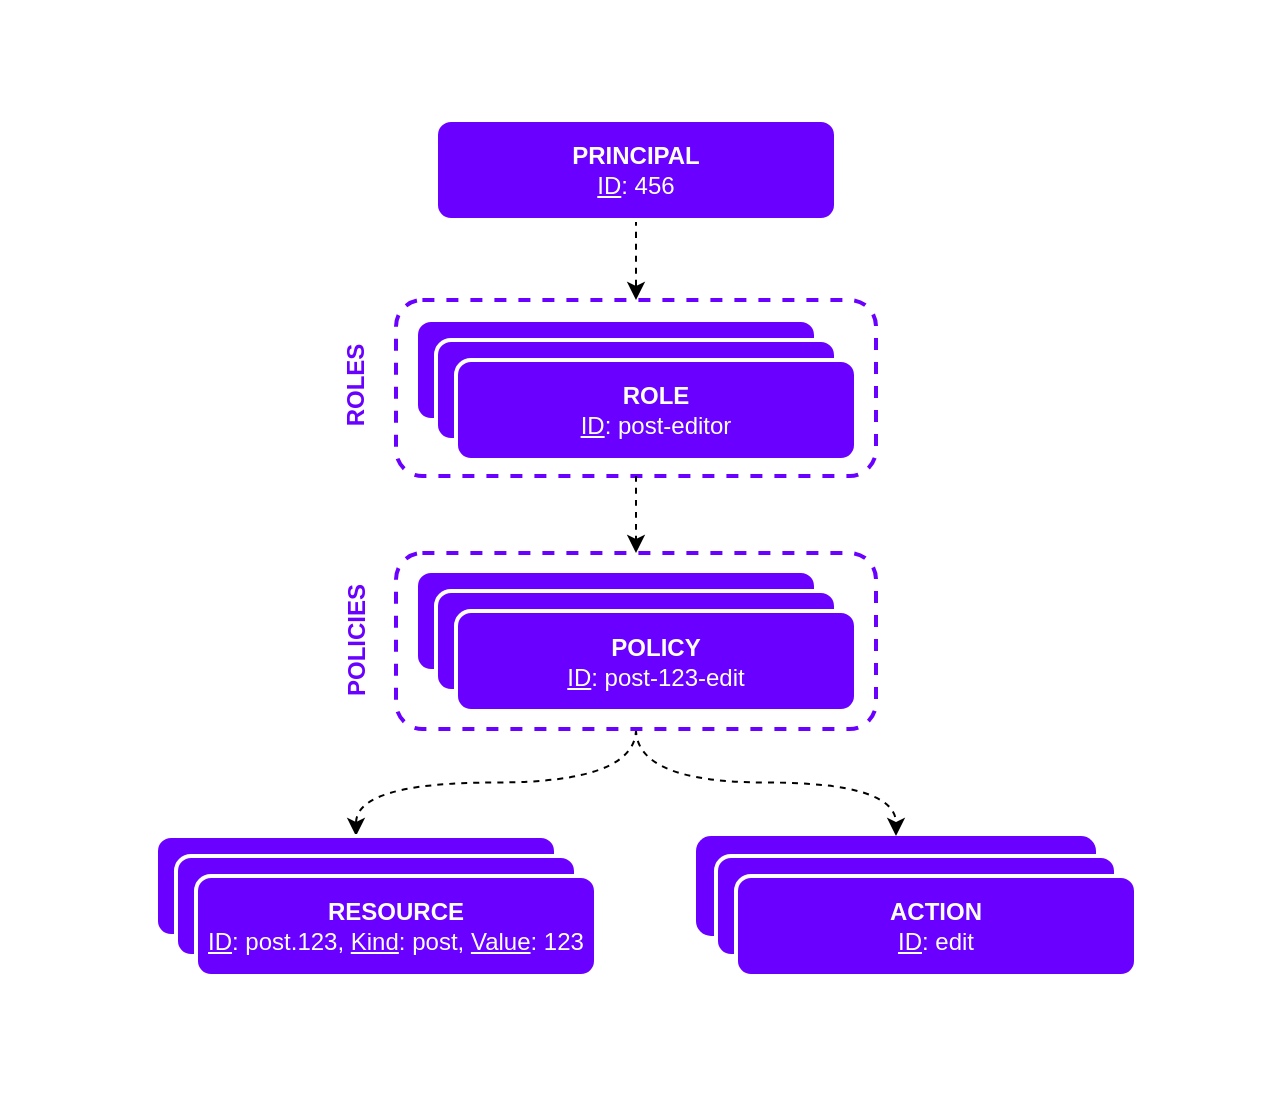 <mxfile version="20.7.4" type="device"><diagram id="4MzAQKvcI6q4NmppdmHA" name="Page-1"><mxGraphModel dx="1434" dy="714" grid="1" gridSize="10" guides="1" tooltips="1" connect="1" arrows="1" fold="1" page="1" pageScale="1" pageWidth="827" pageHeight="1169" math="0" shadow="0"><root><mxCell id="0"/><mxCell id="1" parent="0"/><mxCell id="YT-ny5l6xsQyfWgY-DLO-1" value="" style="rounded=1;whiteSpace=wrap;html=1;labelBackgroundColor=#000000;strokeColor=none;strokeWidth=2;fontSize=13;fontColor=#41384d;fillColor=#FFFFFF;" vertex="1" parent="1"><mxGeometry x="142.5" y="110" width="635" height="550" as="geometry"/></mxCell><mxCell id="5pIXaF9wru2NKRADST3t-1" style="edgeStyle=orthogonalEdgeStyle;rounded=0;orthogonalLoop=1;jettySize=auto;html=1;exitX=0.5;exitY=1;exitDx=0;exitDy=0;entryX=0.5;entryY=0;entryDx=0;entryDy=0;dashed=1;curved=1;" parent="1" source="DDJhn49cIJmkNDTfuRr2-33" target="DDJhn49cIJmkNDTfuRr2-2" edge="1"><mxGeometry relative="1" as="geometry"><mxPoint x="460" y="517" as="targetPoint"/></mxGeometry></mxCell><mxCell id="pjFFy6A1I58KHVX7zRIg-2" style="edgeStyle=orthogonalEdgeStyle;rounded=0;orthogonalLoop=1;jettySize=auto;html=1;exitX=0.5;exitY=1;exitDx=0;exitDy=0;entryX=0.5;entryY=0;entryDx=0;entryDy=0;dashed=1;curved=1;" parent="1" source="DDJhn49cIJmkNDTfuRr2-33" target="DDJhn49cIJmkNDTfuRr2-3" edge="1"><mxGeometry relative="1" as="geometry"/></mxCell><mxCell id="DDJhn49cIJmkNDTfuRr2-33" value="" style="rounded=1;whiteSpace=wrap;html=1;strokeColor=#6A00FF;strokeWidth=2;fontFamily=Helvetica;fontSize=14;fontColor=#6A00FF;fillColor=default;dashed=1;" parent="1" vertex="1"><mxGeometry x="340" y="386.5" width="240" height="88" as="geometry"/></mxCell><mxCell id="DDJhn49cIJmkNDTfuRr2-30" value="" style="rounded=1;whiteSpace=wrap;html=1;strokeColor=#6A00FF;strokeWidth=2;fontFamily=Helvetica;fontSize=14;fontColor=#6A00FF;fillColor=default;dashed=1;" parent="1" vertex="1"><mxGeometry x="340" y="260" width="240" height="88" as="geometry"/></mxCell><mxCell id="DDJhn49cIJmkNDTfuRr2-2" value="RESOURCE&lt;br&gt;(Kind + Value)" style="rounded=1;whiteSpace=wrap;html=1;fillColor=#6a00ff;fontColor=#ffffff;strokeColor=#FFFFFF;strokeWidth=2;" parent="1" vertex="1"><mxGeometry x="220" y="528" width="200" height="50" as="geometry"/></mxCell><mxCell id="DDJhn49cIJmkNDTfuRr2-3" value="ACTION&lt;br&gt;(Name)" style="rounded=1;whiteSpace=wrap;html=1;fillColor=#6a00ff;fontColor=#ffffff;strokeColor=none;strokeWidth=2;" parent="1" vertex="1"><mxGeometry x="490" y="528" width="200" height="50" as="geometry"/></mxCell><mxCell id="DDJhn49cIJmkNDTfuRr2-4" value="RESOURCE&lt;br&gt;(Kind + Value)" style="rounded=1;whiteSpace=wrap;html=1;fillColor=#6a00ff;fontColor=#ffffff;strokeColor=#FFFFFF;strokeWidth=2;" parent="1" vertex="1"><mxGeometry x="230" y="538" width="200" height="50" as="geometry"/></mxCell><mxCell id="DDJhn49cIJmkNDTfuRr2-5" value="&lt;b&gt;RESOURCE&lt;/b&gt;&lt;br&gt;&lt;u&gt;ID&lt;/u&gt;: post.123, &lt;u&gt;Kind&lt;/u&gt;: post, &lt;u&gt;Value&lt;/u&gt;: 123" style="rounded=1;whiteSpace=wrap;html=1;fillColor=#6a00ff;fontColor=#ffffff;strokeColor=#FFFFFF;strokeWidth=2;" parent="1" vertex="1"><mxGeometry x="240" y="548" width="200" height="50" as="geometry"/></mxCell><mxCell id="DDJhn49cIJmkNDTfuRr2-6" value="ACTION&lt;br&gt;(Name)" style="rounded=1;whiteSpace=wrap;html=1;fillColor=#6a00ff;fontColor=#ffffff;strokeColor=#FFFFFF;strokeWidth=2;" parent="1" vertex="1"><mxGeometry x="500" y="538" width="200" height="50" as="geometry"/></mxCell><mxCell id="DDJhn49cIJmkNDTfuRr2-7" value="&lt;b&gt;ACTION&lt;/b&gt;&lt;br&gt;&lt;u&gt;ID&lt;/u&gt;: edit" style="rounded=1;whiteSpace=wrap;html=1;fillColor=#6a00ff;fontColor=#ffffff;strokeColor=#FFFFFF;strokeWidth=2;" parent="1" vertex="1"><mxGeometry x="510" y="548" width="200" height="50" as="geometry"/></mxCell><mxCell id="DDJhn49cIJmkNDTfuRr2-32" style="edgeStyle=orthogonalEdgeStyle;curved=1;rounded=0;orthogonalLoop=1;jettySize=auto;html=1;exitX=0.5;exitY=1;exitDx=0;exitDy=0;entryX=0.5;entryY=0;entryDx=0;entryDy=0;dashed=1;fontFamily=Helvetica;fontSize=14;fontColor=#6A00FF;elbow=vertical;" parent="1" source="DDJhn49cIJmkNDTfuRr2-9" target="DDJhn49cIJmkNDTfuRr2-30" edge="1"><mxGeometry relative="1" as="geometry"/></mxCell><mxCell id="DDJhn49cIJmkNDTfuRr2-9" value="&lt;b&gt;PRINCIPAL&lt;/b&gt;&lt;br&gt;&lt;u&gt;ID&lt;/u&gt;: 456" style="rounded=1;whiteSpace=wrap;html=1;fillColor=#6a00ff;fontColor=#ffffff;strokeColor=#FFFFFF;strokeWidth=2;" parent="1" vertex="1"><mxGeometry x="360" y="170" width="200" height="50" as="geometry"/></mxCell><mxCell id="DDJhn49cIJmkNDTfuRr2-15" value="&lt;b&gt;ROLE&lt;/b&gt;&lt;br&gt;&lt;u&gt;Name&lt;/u&gt;: post-123-edit" style="rounded=1;whiteSpace=wrap;html=1;fillColor=#6a00ff;fontColor=#ffffff;strokeColor=#FFFFFF;strokeWidth=2;" parent="1" vertex="1"><mxGeometry x="350" y="270" width="200" height="50" as="geometry"/></mxCell><mxCell id="DDJhn49cIJmkNDTfuRr2-16" value="&lt;b&gt;ROLE&lt;/b&gt;&lt;br&gt;&lt;u&gt;Name&lt;/u&gt;: post-123-edit" style="rounded=1;whiteSpace=wrap;html=1;fillColor=#6a00ff;fontColor=#ffffff;strokeColor=#FFFFFF;strokeWidth=2;" parent="1" vertex="1"><mxGeometry x="360" y="280" width="200" height="50" as="geometry"/></mxCell><mxCell id="DDJhn49cIJmkNDTfuRr2-34" style="edgeStyle=orthogonalEdgeStyle;curved=1;rounded=0;orthogonalLoop=1;jettySize=auto;html=1;exitX=0.5;exitY=1;exitDx=0;exitDy=0;entryX=0.5;entryY=0;entryDx=0;entryDy=0;dashed=1;fontFamily=Helvetica;fontSize=14;fontColor=#6A00FF;elbow=vertical;" parent="1" source="DDJhn49cIJmkNDTfuRr2-30" target="DDJhn49cIJmkNDTfuRr2-33" edge="1"><mxGeometry relative="1" as="geometry"/></mxCell><mxCell id="DDJhn49cIJmkNDTfuRr2-17" value="&lt;b&gt;ROLE&lt;/b&gt;&lt;br&gt;&lt;u&gt;ID&lt;/u&gt;: post-editor" style="rounded=1;whiteSpace=wrap;html=1;fillColor=#6a00ff;fontColor=#ffffff;strokeColor=#FFFFFF;strokeWidth=2;" parent="1" vertex="1"><mxGeometry x="370" y="290" width="200" height="50" as="geometry"/></mxCell><mxCell id="DDJhn49cIJmkNDTfuRr2-19" value="&lt;b&gt;POLICY&lt;/b&gt;&lt;br&gt;&lt;u&gt;Name&lt;/u&gt;: post-123-edit" style="rounded=1;whiteSpace=wrap;html=1;fillColor=#6a00ff;fontColor=#ffffff;strokeColor=#FFFFFF;strokeWidth=2;" parent="1" vertex="1"><mxGeometry x="350" y="395.5" width="200" height="50" as="geometry"/></mxCell><mxCell id="DDJhn49cIJmkNDTfuRr2-20" value="&lt;b&gt;POLICY&lt;/b&gt;&lt;br&gt;&lt;u&gt;Name&lt;/u&gt;: post-123-edit" style="rounded=1;whiteSpace=wrap;html=1;fillColor=#6a00ff;fontColor=#ffffff;strokeColor=#FFFFFF;strokeWidth=2;" parent="1" vertex="1"><mxGeometry x="360" y="405.5" width="200" height="50" as="geometry"/></mxCell><mxCell id="DDJhn49cIJmkNDTfuRr2-21" value="&lt;b&gt;POLICY&lt;/b&gt;&lt;br&gt;&lt;u&gt;ID&lt;/u&gt;: post-123-edit" style="rounded=1;whiteSpace=wrap;html=1;fillColor=#6a00ff;fontColor=#ffffff;strokeColor=#FFFFFF;strokeWidth=2;" parent="1" vertex="1"><mxGeometry x="370" y="415.5" width="200" height="50" as="geometry"/></mxCell><mxCell id="DDJhn49cIJmkNDTfuRr2-41" value="&lt;b&gt;POLICIES&lt;/b&gt;" style="text;html=1;align=center;verticalAlign=middle;resizable=0;points=[];autosize=1;strokeColor=none;fillColor=none;fontSize=12;fontFamily=Helvetica;fontColor=#6A00FF;rotation=-90;" parent="1" vertex="1"><mxGeometry x="280" y="415.5" width="80" height="30" as="geometry"/></mxCell><mxCell id="DDJhn49cIJmkNDTfuRr2-42" value="&lt;b&gt;ROLES&lt;/b&gt;" style="text;html=1;align=center;verticalAlign=middle;resizable=0;points=[];autosize=1;strokeColor=none;fillColor=none;fontSize=12;fontFamily=Helvetica;fontColor=#6A00FF;rotation=-90;" parent="1" vertex="1"><mxGeometry x="290" y="288" width="60" height="30" as="geometry"/></mxCell></root></mxGraphModel></diagram></mxfile>